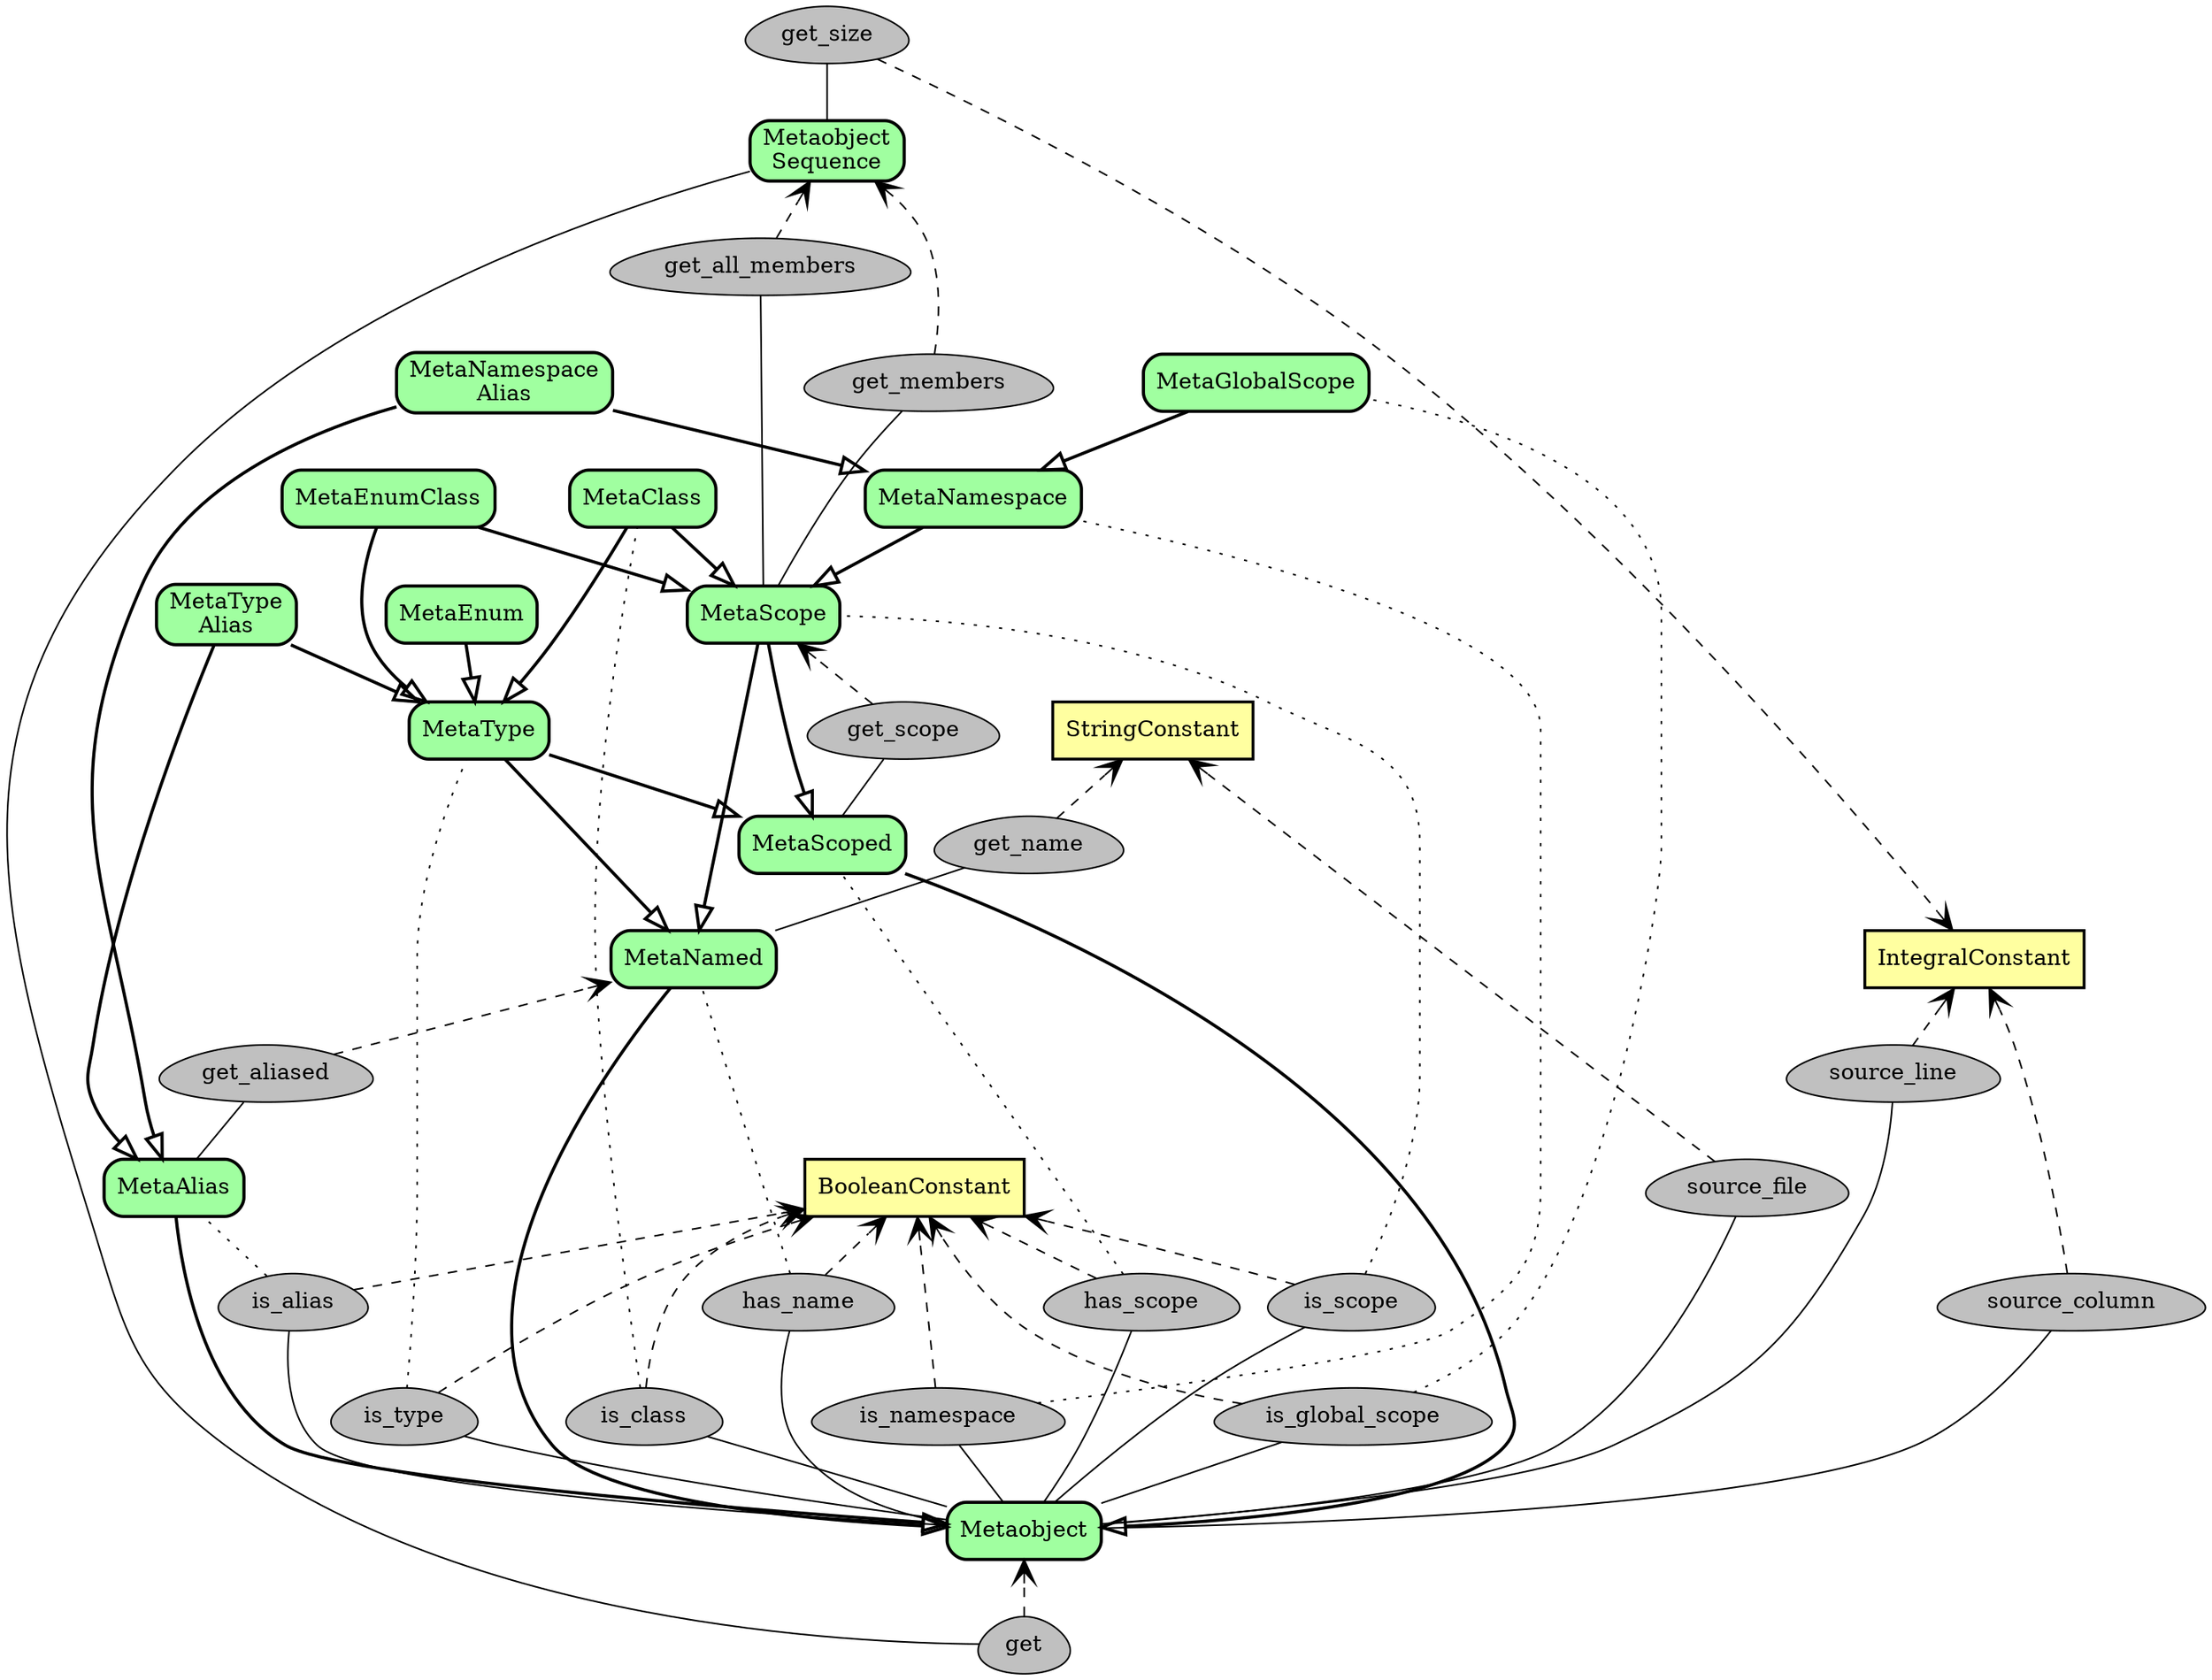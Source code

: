 digraph metaobjects {
	overlap=false
	rankdir=BT
	ranksep=0.5
	maxiter=100000

	subgraph {
		node [penwidth=1.8,style="filled",shape="box",fillcolor="#ffffa0"]
		StringConstant
		IntegralConstant
		BooleanConstant
	}

	node [penwidth=2,style="rounded,filled",shape="box",fillcolor="#a0ffa0"]
	Metaobject 
	MetaNamed
	MetaScoped
	MetaScope
	MetaAlias
	MetaNamespace
	MetaNamespaceAlias [label="MetaNamespace\nAlias"]
	MetaGlobalScope
	MetaType
	MetaTypeAlias [label="MetaType\nAlias"]
	MetaClass
	MetaEnum
	MetaEnumClass

	MetaobjectSequence [label="Metaobject\nSequence"]

	node [penwidth=1,style="filled",shape="egg",fillcolor="#c0c0c0"]

	subgraph {
		rank=same
		is_namespace
		is_global_scope
		is_type
		is_class
	}
	subgraph {
		rank=same
		has_name
		has_scope
		is_scope
		is_alias
	}
	subgraph {
		source_file
		source_line
		source_column
		source_file -> source_line [style="invisible",dir="none"]
	}

	is_namespace -> has_name [style="invisible",dir="none"]
	has_name -> source_file [style="invisible",dir="none"]

	get_name
	get_scope
	get_aliased
	get_members
	get_all_members
	get_size
	get

	edge [penwidth=2,dir="both",arrowsize=1.5,arrowtail="onormal",arrowhead="none"]

	Metaobject -> MetaNamed
	Metaobject -> MetaScoped
	Metaobject -> MetaAlias

	MetaNamed -> MetaScope
	MetaScoped -> MetaScope

	MetaScope -> MetaNamespace
	MetaNamespace -> MetaNamespaceAlias
	MetaAlias -> MetaNamespaceAlias
	MetaNamespace -> MetaGlobalScope

	MetaNamed -> MetaType
	MetaScoped -> MetaType
	MetaType -> MetaTypeAlias
	MetaAlias -> MetaTypeAlias

	MetaType -> MetaScope [style="invisible",dir="none"]
	MetaNamed -> MetaScoped [style="invisible",dir="none"]

	MetaType -> MetaClass
	MetaScope -> MetaClass

	MetaType -> MetaEnum

	MetaType -> MetaEnumClass
	MetaScope -> MetaEnumClass

	edge [penwidth=1,arrowhead="none",arrowtail="none",style="solid"]
	Metaobject -> is_namespace
	Metaobject -> is_global_scope
	Metaobject -> is_type
	Metaobject -> is_class
	Metaobject -> has_name
	Metaobject -> has_scope
	Metaobject -> is_scope
	Metaobject -> is_alias

	Metaobject -> source_file
	Metaobject -> source_line
	Metaobject -> source_column

	MetaobjectSequence -> get [constraint=false]
	MetaobjectSequence -> get_size
	MetaNamed -> get_name
	MetaScoped -> get_scope
	MetaScope -> get_members
	MetaScope -> get_all_members
	MetaAlias -> get_aliased

	MetaClass -> get_members [style="invisible",dir="none"]
	MetaNamespace -> get_members [style="invisible",dir="none"]
	get_members -> get_all_members [style="invisible",dir="none"]
	get_name -> get_scope [style="invisible",dir="none"]

	edge [penwidth=1,arrowhead="vee",style="dashed"]
	is_namespace -> BooleanConstant
	is_global_scope -> BooleanConstant
	is_type -> BooleanConstant
	is_class -> BooleanConstant
	has_name -> BooleanConstant
	has_scope -> BooleanConstant
	is_scope -> BooleanConstant
	is_alias -> BooleanConstant

	source_file -> StringConstant
	source_line -> IntegralConstant
	source_column -> IntegralConstant

	get -> Metaobject
	get_size -> IntegralConstant [constraint=false]
	get_name -> StringConstant
	get_scope -> MetaScope
	get_members -> MetaobjectSequence
	get_all_members -> MetaobjectSequence
	get_aliased -> MetaNamed

	edge [penwidth=1,arrowhead="none",style="dotted"]
	is_namespace -> MetaNamespace
	is_global_scope -> MetaGlobalScope
	is_type -> MetaType
	is_class -> MetaClass
	has_name -> MetaNamed
	has_scope -> MetaScoped
	is_scope -> MetaScope
	is_alias -> MetaAlias

}
